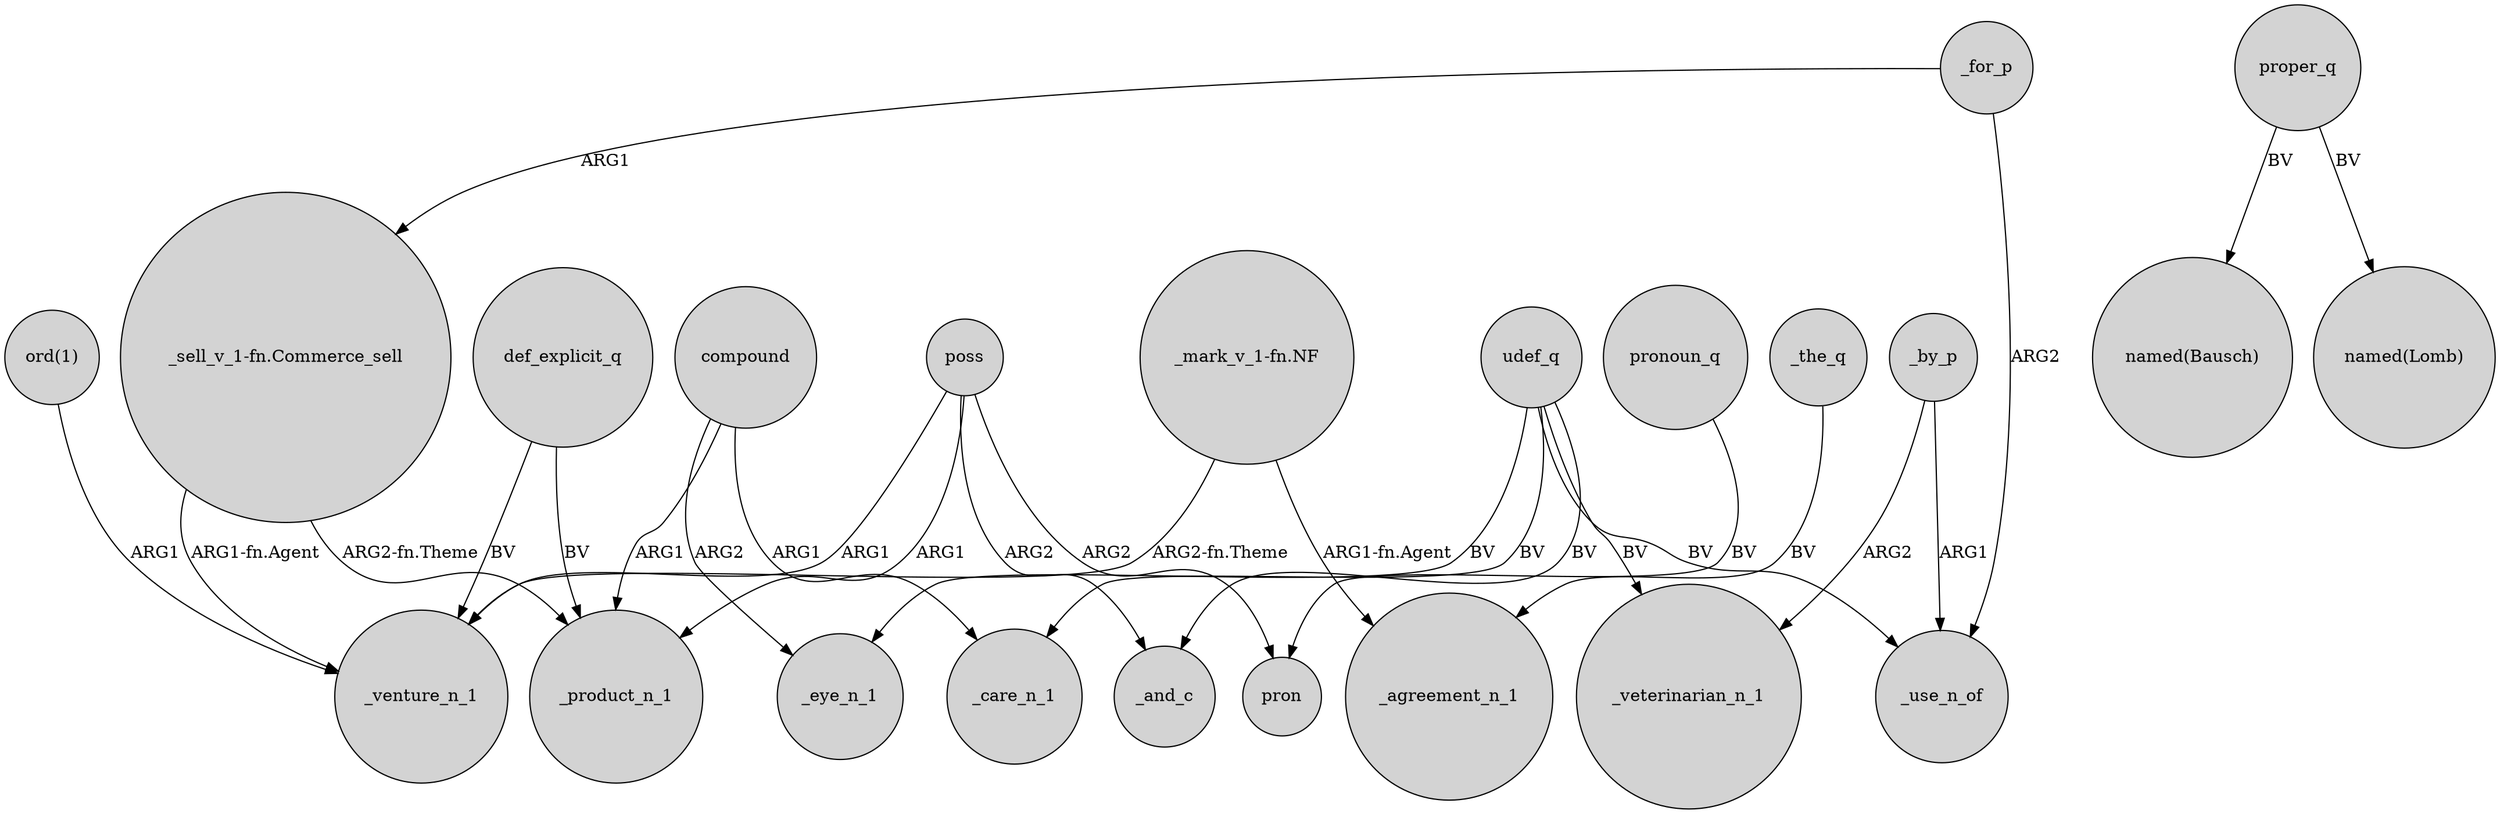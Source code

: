 digraph {
	node [shape=circle style=filled]
	def_explicit_q -> _product_n_1 [label=BV]
	compound -> _product_n_1 [label=ARG1]
	"_mark_v_1-fn.NF" -> _venture_n_1 [label="ARG2-fn.Theme"]
	def_explicit_q -> _venture_n_1 [label=BV]
	poss -> _and_c [label=ARG2]
	"_sell_v_1-fn.Commerce_sell" -> _venture_n_1 [label="ARG1-fn.Agent"]
	poss -> _product_n_1 [label=ARG1]
	poss -> pron [label=ARG2]
	"_mark_v_1-fn.NF" -> _agreement_n_1 [label="ARG1-fn.Agent"]
	udef_q -> _veterinarian_n_1 [label=BV]
	udef_q -> _use_n_of [label=BV]
	udef_q -> _care_n_1 [label=BV]
	_by_p -> _veterinarian_n_1 [label=ARG2]
	compound -> _eye_n_1 [label=ARG2]
	udef_q -> _eye_n_1 [label=BV]
	proper_q -> "named(Bausch)" [label=BV]
	proper_q -> "named(Lomb)" [label=BV]
	pronoun_q -> pron [label=BV]
	_the_q -> _agreement_n_1 [label=BV]
	"_sell_v_1-fn.Commerce_sell" -> _product_n_1 [label="ARG2-fn.Theme"]
	"ord(1)" -> _venture_n_1 [label=ARG1]
	_by_p -> _use_n_of [label=ARG1]
	_for_p -> "_sell_v_1-fn.Commerce_sell" [label=ARG1]
	poss -> _venture_n_1 [label=ARG1]
	compound -> _care_n_1 [label=ARG1]
	udef_q -> _and_c [label=BV]
	_for_p -> _use_n_of [label=ARG2]
}
